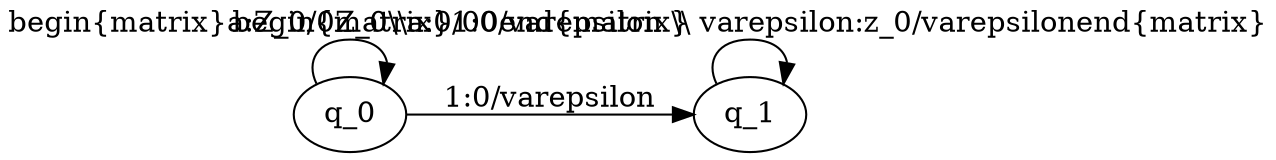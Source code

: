 digraph pda1 {
	rankdir=LR;
	q_0 -> q_0 [label="\begin{matrix}a:Z_0/0Z_0\\\\a:0/00\end{matrix}"];
	q_0 -> q_1 [label="1:0/\varepsilon"];
	q_1 -> q_1 [label="\begin{matrix}1:0/\varepsilon \\\\ \varepsilon:z_0/\varepsilon\end{matrix}"];

}
